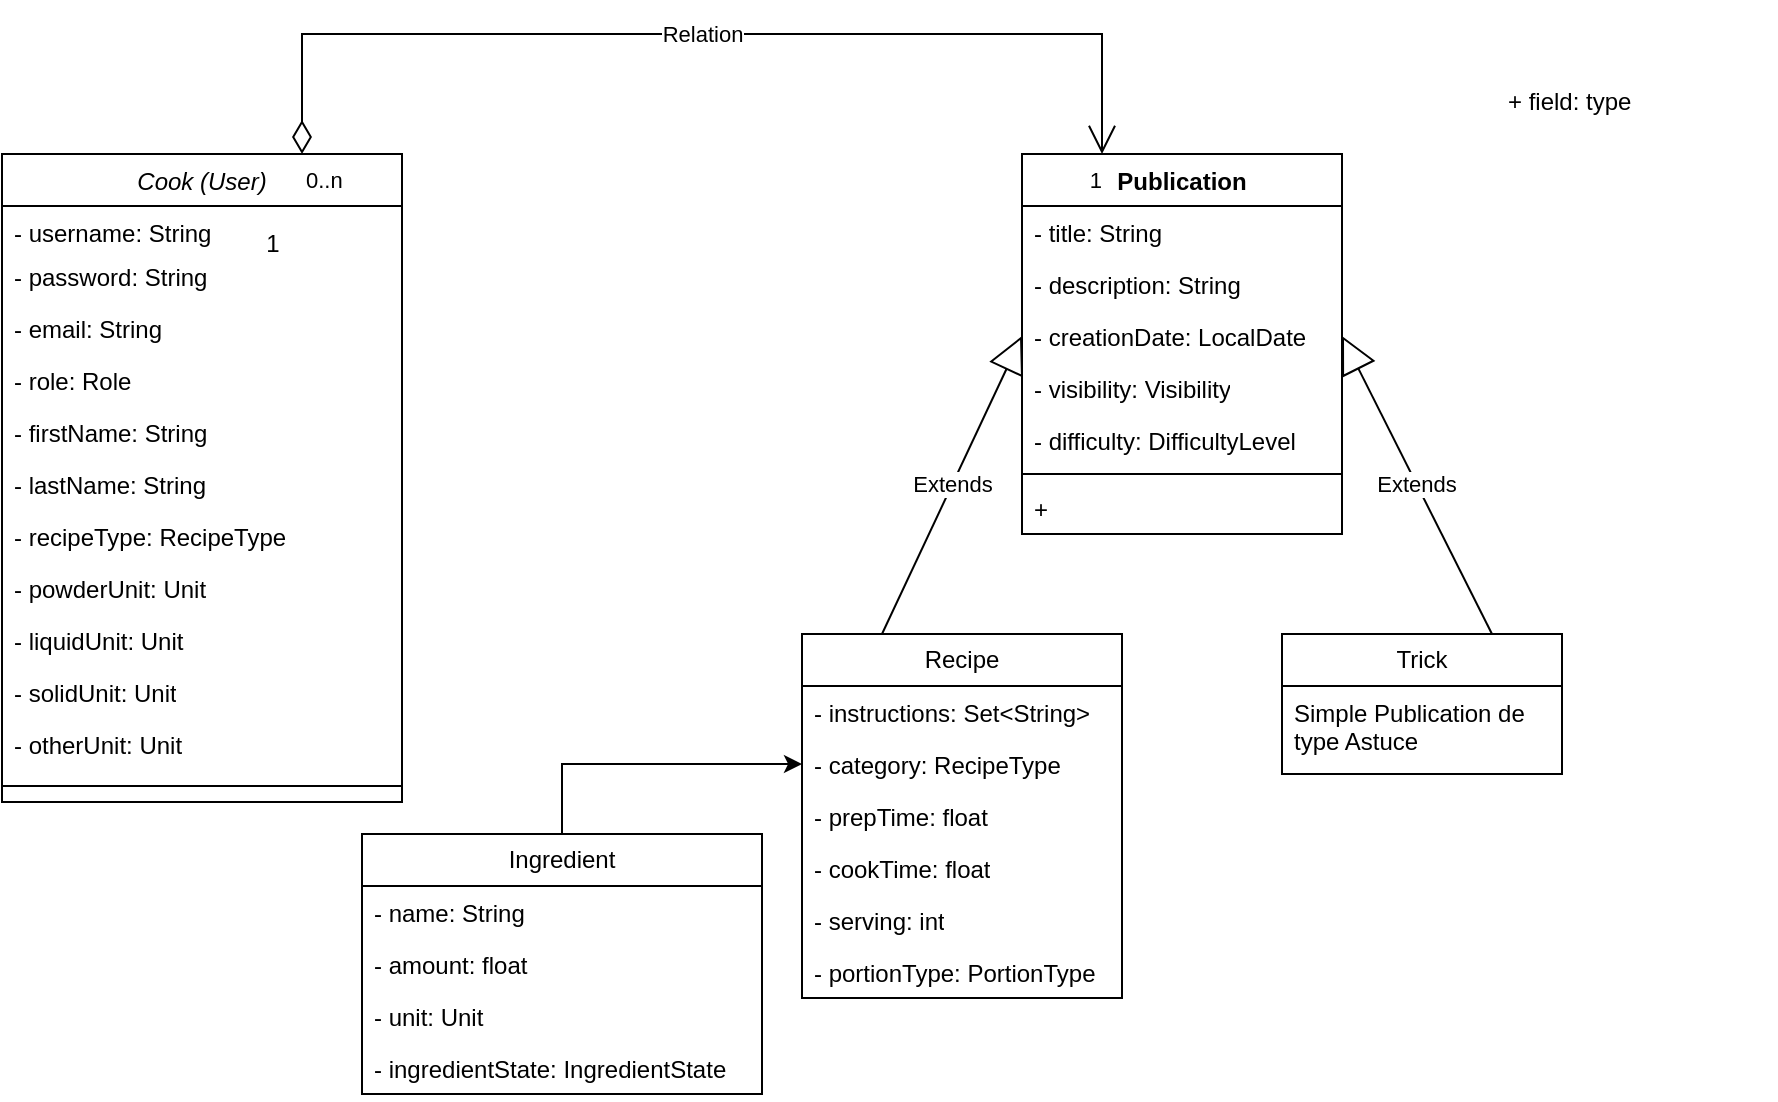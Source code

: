 <mxfile version="23.1.5" type="device">
  <diagram id="C5RBs43oDa-KdzZeNtuy" name="Page-1">
    <mxGraphModel dx="1434" dy="2005" grid="1" gridSize="10" guides="1" tooltips="1" connect="1" arrows="1" fold="1" page="1" pageScale="1" pageWidth="827" pageHeight="1169" math="0" shadow="0">
      <root>
        <mxCell id="WIyWlLk6GJQsqaUBKTNV-0" />
        <mxCell id="WIyWlLk6GJQsqaUBKTNV-1" parent="WIyWlLk6GJQsqaUBKTNV-0" />
        <mxCell id="zkfFHV4jXpPFQw0GAbJ--0" value="Cook (User)" style="swimlane;fontStyle=2;align=center;verticalAlign=top;childLayout=stackLayout;horizontal=1;startSize=26;horizontalStack=0;resizeParent=1;resizeLast=0;collapsible=1;marginBottom=0;rounded=0;shadow=0;strokeWidth=1;" parent="WIyWlLk6GJQsqaUBKTNV-1" vertex="1">
          <mxGeometry x="80" y="40" width="200" height="324" as="geometry">
            <mxRectangle x="230" y="140" width="160" height="26" as="alternateBounds" />
          </mxGeometry>
        </mxCell>
        <mxCell id="zkfFHV4jXpPFQw0GAbJ--1" value="- username: String" style="text;align=left;verticalAlign=top;spacingLeft=4;spacingRight=4;overflow=hidden;rotatable=0;points=[[0,0.5],[1,0.5]];portConstraint=eastwest;" parent="zkfFHV4jXpPFQw0GAbJ--0" vertex="1">
          <mxGeometry y="26" width="200" height="22" as="geometry" />
        </mxCell>
        <mxCell id="zkfFHV4jXpPFQw0GAbJ--2" value="- password: String" style="text;align=left;verticalAlign=top;spacingLeft=4;spacingRight=4;overflow=hidden;rotatable=0;points=[[0,0.5],[1,0.5]];portConstraint=eastwest;rounded=0;shadow=0;html=0;" parent="zkfFHV4jXpPFQw0GAbJ--0" vertex="1">
          <mxGeometry y="48" width="200" height="26" as="geometry" />
        </mxCell>
        <mxCell id="zkfFHV4jXpPFQw0GAbJ--3" value="- email: String" style="text;align=left;verticalAlign=top;spacingLeft=4;spacingRight=4;overflow=hidden;rotatable=0;points=[[0,0.5],[1,0.5]];portConstraint=eastwest;rounded=0;shadow=0;html=0;" parent="zkfFHV4jXpPFQw0GAbJ--0" vertex="1">
          <mxGeometry y="74" width="200" height="26" as="geometry" />
        </mxCell>
        <mxCell id="NkXBIMSTpnIahzZLXcuc-1" value="- role: Role" style="text;align=left;verticalAlign=top;spacingLeft=4;spacingRight=4;overflow=hidden;rotatable=0;points=[[0,0.5],[1,0.5]];portConstraint=eastwest;rounded=0;shadow=0;html=0;" vertex="1" parent="zkfFHV4jXpPFQw0GAbJ--0">
          <mxGeometry y="100" width="200" height="26" as="geometry" />
        </mxCell>
        <mxCell id="NkXBIMSTpnIahzZLXcuc-2" value="- firstName: String" style="text;align=left;verticalAlign=top;spacingLeft=4;spacingRight=4;overflow=hidden;rotatable=0;points=[[0,0.5],[1,0.5]];portConstraint=eastwest;rounded=0;shadow=0;html=0;" vertex="1" parent="zkfFHV4jXpPFQw0GAbJ--0">
          <mxGeometry y="126" width="200" height="26" as="geometry" />
        </mxCell>
        <mxCell id="NkXBIMSTpnIahzZLXcuc-3" value="- lastName: String" style="text;align=left;verticalAlign=top;spacingLeft=4;spacingRight=4;overflow=hidden;rotatable=0;points=[[0,0.5],[1,0.5]];portConstraint=eastwest;rounded=0;shadow=0;html=0;" vertex="1" parent="zkfFHV4jXpPFQw0GAbJ--0">
          <mxGeometry y="152" width="200" height="26" as="geometry" />
        </mxCell>
        <mxCell id="NkXBIMSTpnIahzZLXcuc-4" value="- recipeType: RecipeType" style="text;align=left;verticalAlign=top;spacingLeft=4;spacingRight=4;overflow=hidden;rotatable=0;points=[[0,0.5],[1,0.5]];portConstraint=eastwest;rounded=0;shadow=0;html=0;" vertex="1" parent="zkfFHV4jXpPFQw0GAbJ--0">
          <mxGeometry y="178" width="200" height="26" as="geometry" />
        </mxCell>
        <mxCell id="NkXBIMSTpnIahzZLXcuc-61" value="- powderUnit: Unit" style="text;strokeColor=none;fillColor=none;align=left;verticalAlign=top;spacingLeft=4;spacingRight=4;overflow=hidden;rotatable=0;points=[[0,0.5],[1,0.5]];portConstraint=eastwest;whiteSpace=wrap;html=1;" vertex="1" parent="zkfFHV4jXpPFQw0GAbJ--0">
          <mxGeometry y="204" width="200" height="26" as="geometry" />
        </mxCell>
        <mxCell id="NkXBIMSTpnIahzZLXcuc-59" value="- liquidUnit: Unit" style="text;strokeColor=none;fillColor=none;align=left;verticalAlign=top;spacingLeft=4;spacingRight=4;overflow=hidden;rotatable=0;points=[[0,0.5],[1,0.5]];portConstraint=eastwest;whiteSpace=wrap;html=1;" vertex="1" parent="zkfFHV4jXpPFQw0GAbJ--0">
          <mxGeometry y="230" width="200" height="26" as="geometry" />
        </mxCell>
        <mxCell id="NkXBIMSTpnIahzZLXcuc-60" value="- solidUnit: Unit" style="text;strokeColor=none;fillColor=none;align=left;verticalAlign=top;spacingLeft=4;spacingRight=4;overflow=hidden;rotatable=0;points=[[0,0.5],[1,0.5]];portConstraint=eastwest;whiteSpace=wrap;html=1;" vertex="1" parent="zkfFHV4jXpPFQw0GAbJ--0">
          <mxGeometry y="256" width="200" height="26" as="geometry" />
        </mxCell>
        <mxCell id="NkXBIMSTpnIahzZLXcuc-62" value="- otherUnit: Unit" style="text;strokeColor=none;fillColor=none;align=left;verticalAlign=top;spacingLeft=4;spacingRight=4;overflow=hidden;rotatable=0;points=[[0,0.5],[1,0.5]];portConstraint=eastwest;whiteSpace=wrap;html=1;" vertex="1" parent="zkfFHV4jXpPFQw0GAbJ--0">
          <mxGeometry y="282" width="200" height="26" as="geometry" />
        </mxCell>
        <mxCell id="zkfFHV4jXpPFQw0GAbJ--4" value="" style="line;html=1;strokeWidth=1;align=left;verticalAlign=middle;spacingTop=-1;spacingLeft=3;spacingRight=3;rotatable=0;labelPosition=right;points=[];portConstraint=eastwest;" parent="zkfFHV4jXpPFQw0GAbJ--0" vertex="1">
          <mxGeometry y="308" width="200" height="16" as="geometry" />
        </mxCell>
        <mxCell id="NkXBIMSTpnIahzZLXcuc-6" value="Publication" style="swimlane;fontStyle=1;align=center;verticalAlign=top;childLayout=stackLayout;horizontal=1;startSize=26;horizontalStack=0;resizeParent=1;resizeParentMax=0;resizeLast=0;collapsible=1;marginBottom=0;whiteSpace=wrap;html=1;" vertex="1" parent="WIyWlLk6GJQsqaUBKTNV-1">
          <mxGeometry x="590" y="40" width="160" height="190" as="geometry" />
        </mxCell>
        <mxCell id="NkXBIMSTpnIahzZLXcuc-7" value="- title: String" style="text;strokeColor=none;fillColor=none;align=left;verticalAlign=top;spacingLeft=4;spacingRight=4;overflow=hidden;rotatable=0;points=[[0,0.5],[1,0.5]];portConstraint=eastwest;whiteSpace=wrap;html=1;" vertex="1" parent="NkXBIMSTpnIahzZLXcuc-6">
          <mxGeometry y="26" width="160" height="26" as="geometry" />
        </mxCell>
        <mxCell id="NkXBIMSTpnIahzZLXcuc-17" value="- description: String" style="text;strokeColor=none;fillColor=none;align=left;verticalAlign=top;spacingLeft=4;spacingRight=4;overflow=hidden;rotatable=0;points=[[0,0.5],[1,0.5]];portConstraint=eastwest;whiteSpace=wrap;html=1;" vertex="1" parent="NkXBIMSTpnIahzZLXcuc-6">
          <mxGeometry y="52" width="160" height="26" as="geometry" />
        </mxCell>
        <mxCell id="NkXBIMSTpnIahzZLXcuc-37" value="- creationDate: LocalDate" style="text;strokeColor=none;fillColor=none;align=left;verticalAlign=top;spacingLeft=4;spacingRight=4;overflow=hidden;rotatable=0;points=[[0,0.5],[1,0.5]];portConstraint=eastwest;whiteSpace=wrap;html=1;" vertex="1" parent="NkXBIMSTpnIahzZLXcuc-6">
          <mxGeometry y="78" width="160" height="26" as="geometry" />
        </mxCell>
        <mxCell id="NkXBIMSTpnIahzZLXcuc-56" value="- visibility: Visibility" style="text;strokeColor=none;fillColor=none;align=left;verticalAlign=top;spacingLeft=4;spacingRight=4;overflow=hidden;rotatable=0;points=[[0,0.5],[1,0.5]];portConstraint=eastwest;whiteSpace=wrap;html=1;" vertex="1" parent="NkXBIMSTpnIahzZLXcuc-6">
          <mxGeometry y="104" width="160" height="26" as="geometry" />
        </mxCell>
        <mxCell id="NkXBIMSTpnIahzZLXcuc-50" value="- difficulty: DifficultyLevel" style="text;strokeColor=none;fillColor=none;align=left;verticalAlign=top;spacingLeft=4;spacingRight=4;overflow=hidden;rotatable=0;points=[[0,0.5],[1,0.5]];portConstraint=eastwest;whiteSpace=wrap;html=1;" vertex="1" parent="NkXBIMSTpnIahzZLXcuc-6">
          <mxGeometry y="130" width="160" height="26" as="geometry" />
        </mxCell>
        <mxCell id="NkXBIMSTpnIahzZLXcuc-8" value="" style="line;strokeWidth=1;fillColor=none;align=left;verticalAlign=middle;spacingTop=-1;spacingLeft=3;spacingRight=3;rotatable=0;labelPosition=right;points=[];portConstraint=eastwest;strokeColor=inherit;" vertex="1" parent="NkXBIMSTpnIahzZLXcuc-6">
          <mxGeometry y="156" width="160" height="8" as="geometry" />
        </mxCell>
        <mxCell id="NkXBIMSTpnIahzZLXcuc-9" value="+" style="text;strokeColor=none;fillColor=none;align=left;verticalAlign=top;spacingLeft=4;spacingRight=4;overflow=hidden;rotatable=0;points=[[0,0.5],[1,0.5]];portConstraint=eastwest;whiteSpace=wrap;html=1;" vertex="1" parent="NkXBIMSTpnIahzZLXcuc-6">
          <mxGeometry y="164" width="160" height="26" as="geometry" />
        </mxCell>
        <mxCell id="NkXBIMSTpnIahzZLXcuc-14" value="1" style="text;html=1;align=center;verticalAlign=middle;resizable=0;points=[];autosize=1;strokeColor=none;fillColor=none;" vertex="1" parent="WIyWlLk6GJQsqaUBKTNV-1">
          <mxGeometry x="200" y="70" width="30" height="30" as="geometry" />
        </mxCell>
        <mxCell id="NkXBIMSTpnIahzZLXcuc-26" value="Recipe" style="swimlane;fontStyle=0;childLayout=stackLayout;horizontal=1;startSize=26;fillColor=none;horizontalStack=0;resizeParent=1;resizeParentMax=0;resizeLast=0;collapsible=1;marginBottom=0;whiteSpace=wrap;html=1;" vertex="1" parent="WIyWlLk6GJQsqaUBKTNV-1">
          <mxGeometry x="480" y="280" width="160" height="182" as="geometry">
            <mxRectangle x="480" y="240" width="80" height="30" as="alternateBounds" />
          </mxGeometry>
        </mxCell>
        <mxCell id="NkXBIMSTpnIahzZLXcuc-44" value="- instructions: Set&amp;lt;String&amp;gt;" style="text;strokeColor=none;fillColor=none;align=left;verticalAlign=top;spacingLeft=4;spacingRight=4;overflow=hidden;rotatable=0;points=[[0,0.5],[1,0.5]];portConstraint=eastwest;whiteSpace=wrap;html=1;" vertex="1" parent="NkXBIMSTpnIahzZLXcuc-26">
          <mxGeometry y="26" width="160" height="26" as="geometry" />
        </mxCell>
        <mxCell id="NkXBIMSTpnIahzZLXcuc-28" value="- category: RecipeType" style="text;strokeColor=none;fillColor=none;align=left;verticalAlign=top;spacingLeft=4;spacingRight=4;overflow=hidden;rotatable=0;points=[[0,0.5],[1,0.5]];portConstraint=eastwest;whiteSpace=wrap;html=1;" vertex="1" parent="NkXBIMSTpnIahzZLXcuc-26">
          <mxGeometry y="52" width="160" height="26" as="geometry" />
        </mxCell>
        <mxCell id="NkXBIMSTpnIahzZLXcuc-29" value="- prepTime: float" style="text;strokeColor=none;fillColor=none;align=left;verticalAlign=top;spacingLeft=4;spacingRight=4;overflow=hidden;rotatable=0;points=[[0,0.5],[1,0.5]];portConstraint=eastwest;whiteSpace=wrap;html=1;" vertex="1" parent="NkXBIMSTpnIahzZLXcuc-26">
          <mxGeometry y="78" width="160" height="26" as="geometry" />
        </mxCell>
        <mxCell id="NkXBIMSTpnIahzZLXcuc-46" value="- cookTime: float" style="text;strokeColor=none;fillColor=none;align=left;verticalAlign=top;spacingLeft=4;spacingRight=4;overflow=hidden;rotatable=0;points=[[0,0.5],[1,0.5]];portConstraint=eastwest;whiteSpace=wrap;html=1;" vertex="1" parent="NkXBIMSTpnIahzZLXcuc-26">
          <mxGeometry y="104" width="160" height="26" as="geometry" />
        </mxCell>
        <mxCell id="NkXBIMSTpnIahzZLXcuc-49" value="- serving: int" style="text;strokeColor=none;fillColor=none;align=left;verticalAlign=top;spacingLeft=4;spacingRight=4;overflow=hidden;rotatable=0;points=[[0,0.5],[1,0.5]];portConstraint=eastwest;whiteSpace=wrap;html=1;" vertex="1" parent="NkXBIMSTpnIahzZLXcuc-26">
          <mxGeometry y="130" width="160" height="26" as="geometry" />
        </mxCell>
        <mxCell id="NkXBIMSTpnIahzZLXcuc-48" value="- portionType: PortionType" style="text;strokeColor=none;fillColor=none;align=left;verticalAlign=top;spacingLeft=4;spacingRight=4;overflow=hidden;rotatable=0;points=[[0,0.5],[1,0.5]];portConstraint=eastwest;whiteSpace=wrap;html=1;" vertex="1" parent="NkXBIMSTpnIahzZLXcuc-26">
          <mxGeometry y="156" width="160" height="26" as="geometry" />
        </mxCell>
        <mxCell id="NkXBIMSTpnIahzZLXcuc-30" value="Trick" style="swimlane;fontStyle=0;childLayout=stackLayout;horizontal=1;startSize=26;fillColor=none;horizontalStack=0;resizeParent=1;resizeParentMax=0;resizeLast=0;collapsible=1;marginBottom=0;whiteSpace=wrap;html=1;" vertex="1" parent="WIyWlLk6GJQsqaUBKTNV-1">
          <mxGeometry x="720" y="280" width="140" height="70" as="geometry" />
        </mxCell>
        <mxCell id="NkXBIMSTpnIahzZLXcuc-31" value="Simple Publication de type Astuce" style="text;strokeColor=none;fillColor=none;align=left;verticalAlign=top;spacingLeft=4;spacingRight=4;overflow=hidden;rotatable=0;points=[[0,0.5],[1,0.5]];portConstraint=eastwest;whiteSpace=wrap;html=1;" vertex="1" parent="NkXBIMSTpnIahzZLXcuc-30">
          <mxGeometry y="26" width="140" height="44" as="geometry" />
        </mxCell>
        <mxCell id="NkXBIMSTpnIahzZLXcuc-34" value="Relation" style="endArrow=open;html=1;endSize=12;startArrow=diamondThin;startSize=14;startFill=0;edgeStyle=orthogonalEdgeStyle;rounded=0;exitX=0.75;exitY=0;exitDx=0;exitDy=0;entryX=0.25;entryY=0;entryDx=0;entryDy=0;" edge="1" parent="WIyWlLk6GJQsqaUBKTNV-1" source="zkfFHV4jXpPFQw0GAbJ--0" target="NkXBIMSTpnIahzZLXcuc-6">
          <mxGeometry relative="1" as="geometry">
            <mxPoint x="340" y="340" as="sourcePoint" />
            <mxPoint x="500" y="340" as="targetPoint" />
            <Array as="points">
              <mxPoint x="230" y="-20" />
              <mxPoint x="630" y="-20" />
            </Array>
          </mxGeometry>
        </mxCell>
        <mxCell id="NkXBIMSTpnIahzZLXcuc-35" value="0..n" style="edgeLabel;resizable=0;html=1;align=left;verticalAlign=top;" connectable="0" vertex="1" parent="NkXBIMSTpnIahzZLXcuc-34">
          <mxGeometry x="-1" relative="1" as="geometry" />
        </mxCell>
        <mxCell id="NkXBIMSTpnIahzZLXcuc-36" value="1" style="edgeLabel;resizable=0;html=1;align=right;verticalAlign=top;" connectable="0" vertex="1" parent="NkXBIMSTpnIahzZLXcuc-34">
          <mxGeometry x="1" relative="1" as="geometry" />
        </mxCell>
        <mxCell id="NkXBIMSTpnIahzZLXcuc-55" style="edgeStyle=orthogonalEdgeStyle;rounded=0;orthogonalLoop=1;jettySize=auto;html=1;entryX=0;entryY=0.5;entryDx=0;entryDy=0;" edge="1" parent="WIyWlLk6GJQsqaUBKTNV-1" source="NkXBIMSTpnIahzZLXcuc-38" target="NkXBIMSTpnIahzZLXcuc-28">
          <mxGeometry relative="1" as="geometry" />
        </mxCell>
        <mxCell id="NkXBIMSTpnIahzZLXcuc-38" value="Ingredient" style="swimlane;fontStyle=0;childLayout=stackLayout;horizontal=1;startSize=26;fillColor=none;horizontalStack=0;resizeParent=1;resizeParentMax=0;resizeLast=0;collapsible=1;marginBottom=0;whiteSpace=wrap;html=1;" vertex="1" parent="WIyWlLk6GJQsqaUBKTNV-1">
          <mxGeometry x="260" y="380" width="200" height="130" as="geometry" />
        </mxCell>
        <mxCell id="NkXBIMSTpnIahzZLXcuc-40" value="- name: String" style="text;strokeColor=none;fillColor=none;align=left;verticalAlign=top;spacingLeft=4;spacingRight=4;overflow=hidden;rotatable=0;points=[[0,0.5],[1,0.5]];portConstraint=eastwest;whiteSpace=wrap;html=1;" vertex="1" parent="NkXBIMSTpnIahzZLXcuc-38">
          <mxGeometry y="26" width="200" height="26" as="geometry" />
        </mxCell>
        <mxCell id="NkXBIMSTpnIahzZLXcuc-41" value="- amount: float" style="text;strokeColor=none;fillColor=none;align=left;verticalAlign=top;spacingLeft=4;spacingRight=4;overflow=hidden;rotatable=0;points=[[0,0.5],[1,0.5]];portConstraint=eastwest;whiteSpace=wrap;html=1;" vertex="1" parent="NkXBIMSTpnIahzZLXcuc-38">
          <mxGeometry y="52" width="200" height="26" as="geometry" />
        </mxCell>
        <mxCell id="NkXBIMSTpnIahzZLXcuc-51" value="- unit: Unit" style="text;strokeColor=none;fillColor=none;align=left;verticalAlign=top;spacingLeft=4;spacingRight=4;overflow=hidden;rotatable=0;points=[[0,0.5],[1,0.5]];portConstraint=eastwest;whiteSpace=wrap;html=1;" vertex="1" parent="NkXBIMSTpnIahzZLXcuc-38">
          <mxGeometry y="78" width="200" height="26" as="geometry" />
        </mxCell>
        <mxCell id="NkXBIMSTpnIahzZLXcuc-52" value="- ingredientState: IngredientState" style="text;strokeColor=none;fillColor=none;align=left;verticalAlign=top;spacingLeft=4;spacingRight=4;overflow=hidden;rotatable=0;points=[[0,0.5],[1,0.5]];portConstraint=eastwest;whiteSpace=wrap;html=1;" vertex="1" parent="NkXBIMSTpnIahzZLXcuc-38">
          <mxGeometry y="104" width="200" height="26" as="geometry" />
        </mxCell>
        <mxCell id="NkXBIMSTpnIahzZLXcuc-47" value="+ field: type" style="text;strokeColor=none;fillColor=none;align=left;verticalAlign=top;spacingLeft=4;spacingRight=4;overflow=hidden;rotatable=0;points=[[0,0.5],[1,0.5]];portConstraint=eastwest;whiteSpace=wrap;html=1;" vertex="1" parent="WIyWlLk6GJQsqaUBKTNV-1">
          <mxGeometry x="827" width="140" height="26" as="geometry" />
        </mxCell>
        <mxCell id="NkXBIMSTpnIahzZLXcuc-57" value="Extends" style="endArrow=block;endSize=16;endFill=0;html=1;rounded=0;exitX=0.25;exitY=0;exitDx=0;exitDy=0;entryX=0;entryY=0.5;entryDx=0;entryDy=0;" edge="1" parent="WIyWlLk6GJQsqaUBKTNV-1" source="NkXBIMSTpnIahzZLXcuc-26" target="NkXBIMSTpnIahzZLXcuc-37">
          <mxGeometry width="160" relative="1" as="geometry">
            <mxPoint x="340" y="240" as="sourcePoint" />
            <mxPoint x="500" y="240" as="targetPoint" />
          </mxGeometry>
        </mxCell>
        <mxCell id="NkXBIMSTpnIahzZLXcuc-58" value="Extends" style="endArrow=block;endSize=16;endFill=0;html=1;rounded=0;exitX=0.75;exitY=0;exitDx=0;exitDy=0;entryX=1;entryY=0.5;entryDx=0;entryDy=0;" edge="1" parent="WIyWlLk6GJQsqaUBKTNV-1" source="NkXBIMSTpnIahzZLXcuc-30" target="NkXBIMSTpnIahzZLXcuc-37">
          <mxGeometry width="160" relative="1" as="geometry">
            <mxPoint x="340" y="240" as="sourcePoint" />
            <mxPoint x="500" y="240" as="targetPoint" />
          </mxGeometry>
        </mxCell>
      </root>
    </mxGraphModel>
  </diagram>
</mxfile>
